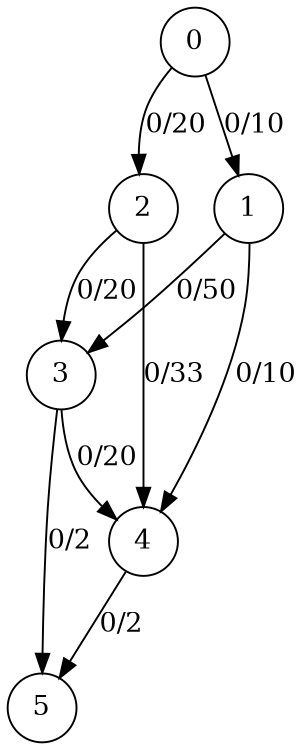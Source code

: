 digraph finite_state_machine { 
size="8,5"
node [shape = circle]; 
0 -> 1 [ label = "0/10"];
0 -> 2 [ label = "0/20"];
1 -> 3 [ label = "0/50"];
1 -> 4 [ label = "0/10"];
2 -> 3 [ label = "0/20"];
2 -> 4 [ label = "0/33"];
4 -> 5 [ label = "0/2"];
3 -> 4 [ label = "0/20"];
3 -> 5 [ label = "0/2"];
}